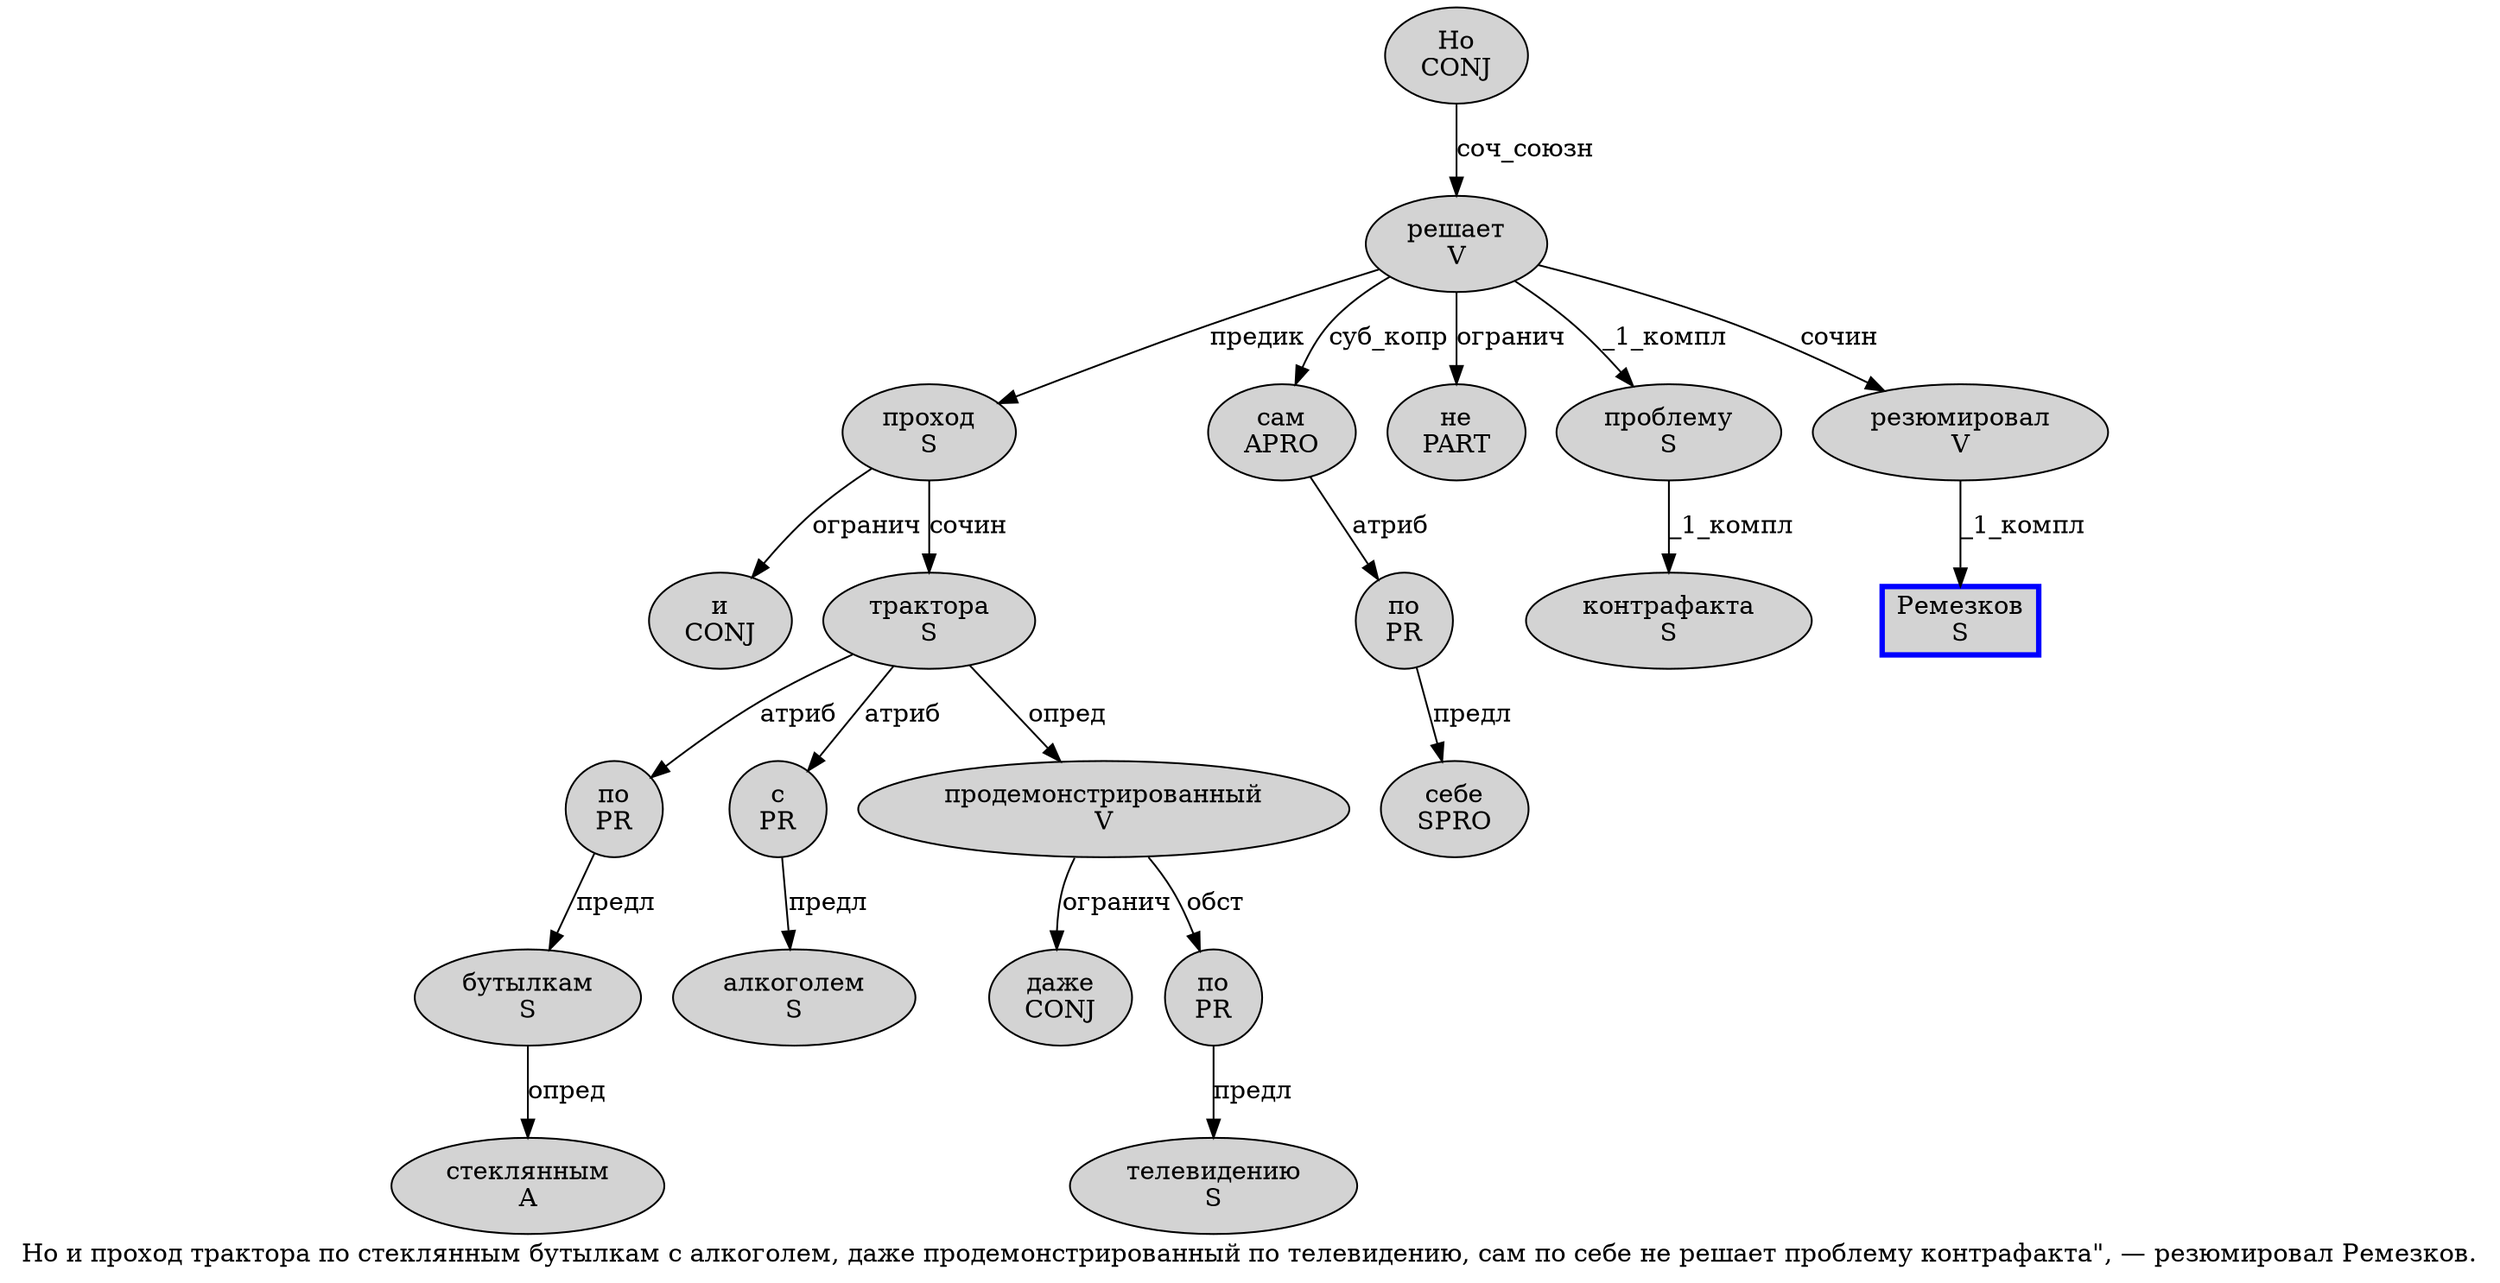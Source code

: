 digraph SENTENCE_603 {
	graph [label="Но и проход трактора по стеклянным бутылкам с алкоголем, даже продемонстрированный по телевидению, сам по себе не решает проблему контрафакта\", — резюмировал Ремезков."]
	node [style=filled]
		0 [label="Но
CONJ" color="" fillcolor=lightgray penwidth=1 shape=ellipse]
		1 [label="и
CONJ" color="" fillcolor=lightgray penwidth=1 shape=ellipse]
		2 [label="проход
S" color="" fillcolor=lightgray penwidth=1 shape=ellipse]
		3 [label="трактора
S" color="" fillcolor=lightgray penwidth=1 shape=ellipse]
		4 [label="по
PR" color="" fillcolor=lightgray penwidth=1 shape=ellipse]
		5 [label="стеклянным
A" color="" fillcolor=lightgray penwidth=1 shape=ellipse]
		6 [label="бутылкам
S" color="" fillcolor=lightgray penwidth=1 shape=ellipse]
		7 [label="с
PR" color="" fillcolor=lightgray penwidth=1 shape=ellipse]
		8 [label="алкоголем
S" color="" fillcolor=lightgray penwidth=1 shape=ellipse]
		10 [label="даже
CONJ" color="" fillcolor=lightgray penwidth=1 shape=ellipse]
		11 [label="продемонстрированный
V" color="" fillcolor=lightgray penwidth=1 shape=ellipse]
		12 [label="по
PR" color="" fillcolor=lightgray penwidth=1 shape=ellipse]
		13 [label="телевидению
S" color="" fillcolor=lightgray penwidth=1 shape=ellipse]
		15 [label="сам
APRO" color="" fillcolor=lightgray penwidth=1 shape=ellipse]
		16 [label="по
PR" color="" fillcolor=lightgray penwidth=1 shape=ellipse]
		17 [label="себе
SPRO" color="" fillcolor=lightgray penwidth=1 shape=ellipse]
		18 [label="не
PART" color="" fillcolor=lightgray penwidth=1 shape=ellipse]
		19 [label="решает
V" color="" fillcolor=lightgray penwidth=1 shape=ellipse]
		20 [label="проблему
S" color="" fillcolor=lightgray penwidth=1 shape=ellipse]
		21 [label="контрафакта
S" color="" fillcolor=lightgray penwidth=1 shape=ellipse]
		25 [label="резюмировал
V" color="" fillcolor=lightgray penwidth=1 shape=ellipse]
		26 [label="Ремезков
S" color=blue fillcolor=lightgray penwidth=3 shape=box]
			20 -> 21 [label="_1_компл"]
			11 -> 10 [label="огранич"]
			11 -> 12 [label="обст"]
			16 -> 17 [label="предл"]
			3 -> 4 [label="атриб"]
			3 -> 7 [label="атриб"]
			3 -> 11 [label="опред"]
			2 -> 1 [label="огранич"]
			2 -> 3 [label="сочин"]
			4 -> 6 [label="предл"]
			15 -> 16 [label="атриб"]
			0 -> 19 [label="соч_союзн"]
			19 -> 2 [label="предик"]
			19 -> 15 [label="суб_копр"]
			19 -> 18 [label="огранич"]
			19 -> 20 [label="_1_компл"]
			19 -> 25 [label="сочин"]
			12 -> 13 [label="предл"]
			25 -> 26 [label="_1_компл"]
			7 -> 8 [label="предл"]
			6 -> 5 [label="опред"]
}